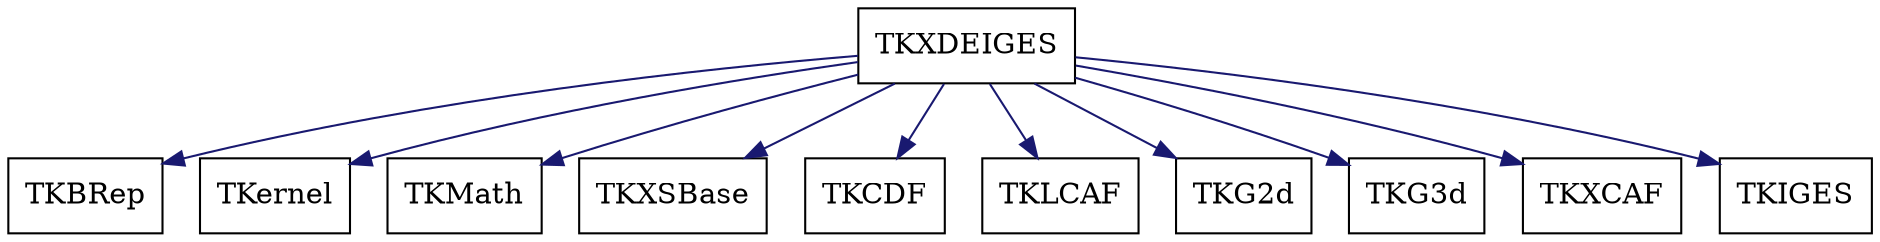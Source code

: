digraph schema_TKXDEIGES
{
	TKXDEIGES [ URL = "toolkit_tkxdeiges.html", shape = box ]
	TKBRep [ URL = "toolkit_tkbrep.html" , shape = box ]
	TKXDEIGES -> TKBRep [ color = "midnightblue", style = "solid" ]
	TKernel [ URL = "toolkit_tkernel.html" , shape = box ]
	TKXDEIGES -> TKernel [ color = "midnightblue", style = "solid" ]
	TKMath [ URL = "toolkit_tkmath.html" , shape = box ]
	TKXDEIGES -> TKMath [ color = "midnightblue", style = "solid" ]
	TKXSBase [ URL = "toolkit_tkxsbase.html" , shape = box ]
	TKXDEIGES -> TKXSBase [ color = "midnightblue", style = "solid" ]
	TKCDF [ URL = "toolkit_tkcdf.html" , shape = box ]
	TKXDEIGES -> TKCDF [ color = "midnightblue", style = "solid" ]
	TKLCAF [ URL = "toolkit_tklcaf.html" , shape = box ]
	TKXDEIGES -> TKLCAF [ color = "midnightblue", style = "solid" ]
	TKG2d [ URL = "toolkit_tkg2d.html" , shape = box ]
	TKXDEIGES -> TKG2d [ color = "midnightblue", style = "solid" ]
	TKG3d [ URL = "toolkit_tkg3d.html" , shape = box ]
	TKXDEIGES -> TKG3d [ color = "midnightblue", style = "solid" ]
	TKXCAF [ URL = "toolkit_tkxcaf.html" , shape = box ]
	TKXDEIGES -> TKXCAF [ color = "midnightblue", style = "solid" ]
	TKIGES [ URL = "toolkit_tkiges.html" , shape = box ]
	TKXDEIGES -> TKIGES [ color = "midnightblue", style = "solid" ]
	aspect = 1
}
